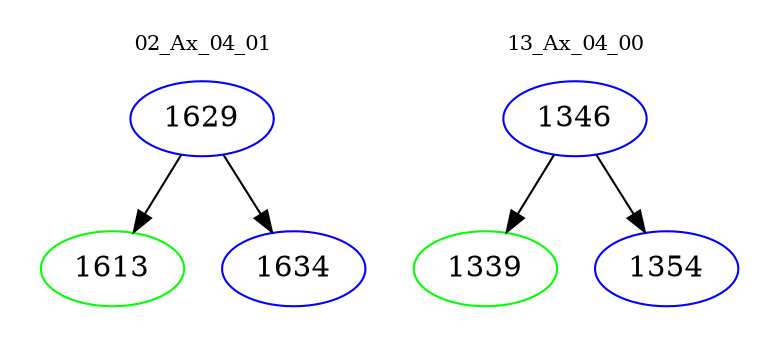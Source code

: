 digraph{
subgraph cluster_0 {
color = white
label = "02_Ax_04_01";
fontsize=10;
T0_1629 [label="1629", color="blue"]
T0_1629 -> T0_1613 [color="black"]
T0_1613 [label="1613", color="green"]
T0_1629 -> T0_1634 [color="black"]
T0_1634 [label="1634", color="blue"]
}
subgraph cluster_1 {
color = white
label = "13_Ax_04_00";
fontsize=10;
T1_1346 [label="1346", color="blue"]
T1_1346 -> T1_1339 [color="black"]
T1_1339 [label="1339", color="green"]
T1_1346 -> T1_1354 [color="black"]
T1_1354 [label="1354", color="blue"]
}
}
